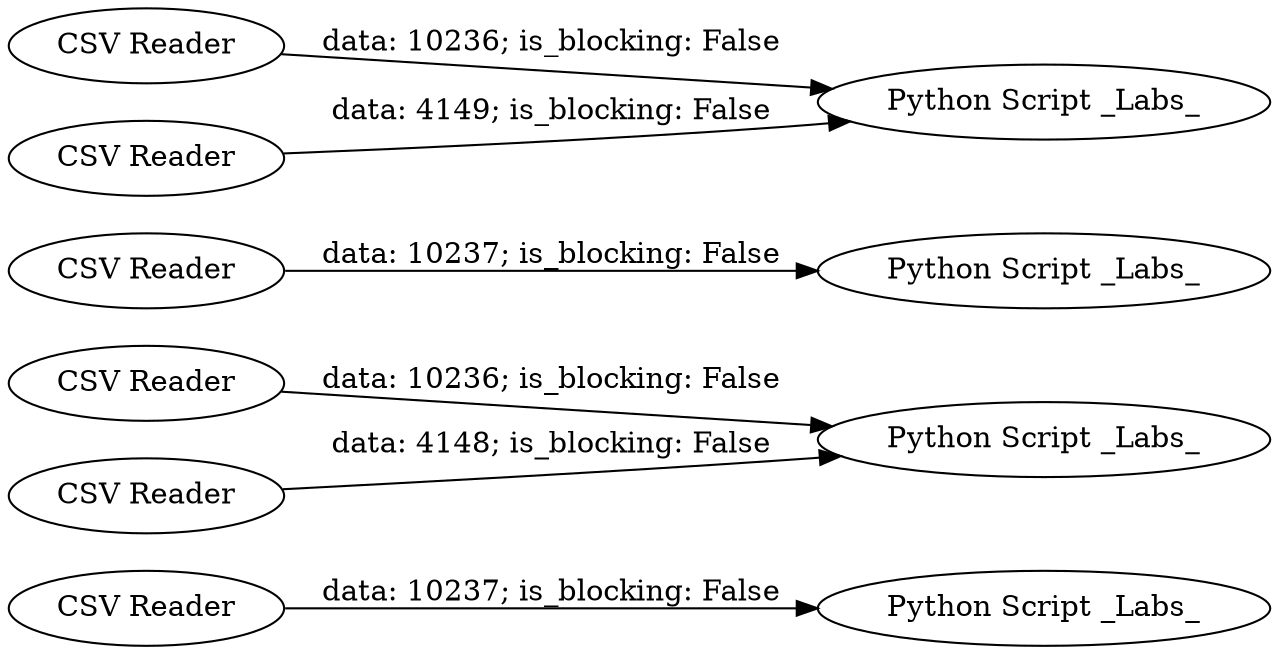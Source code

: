 digraph {
	"3429148964334006076_1" [label="CSV Reader"]
	"3429148964334006076_10" [label="Python Script _Labs_"]
	"3429148964334006076_6" [label="CSV Reader"]
	"3429148964334006076_5" [label="Python Script _Labs_"]
	"3429148964334006076_2" [label="Python Script _Labs_"]
	"3429148964334006076_3" [label="CSV Reader"]
	"3429148964334006076_4" [label="CSV Reader"]
	"3429148964334006076_8" [label="CSV Reader"]
	"3429148964334006076_7" [label="Python Script _Labs_"]
	"3429148964334006076_9" [label="CSV Reader"]
	"3429148964334006076_6" -> "3429148964334006076_7" [label="data: 10237; is_blocking: False"]
	"3429148964334006076_9" -> "3429148964334006076_10" [label="data: 4148; is_blocking: False"]
	"3429148964334006076_8" -> "3429148964334006076_10" [label="data: 10236; is_blocking: False"]
	"3429148964334006076_3" -> "3429148964334006076_5" [label="data: 10236; is_blocking: False"]
	"3429148964334006076_1" -> "3429148964334006076_2" [label="data: 10237; is_blocking: False"]
	"3429148964334006076_4" -> "3429148964334006076_5" [label="data: 4149; is_blocking: False"]
	rankdir=LR
}
